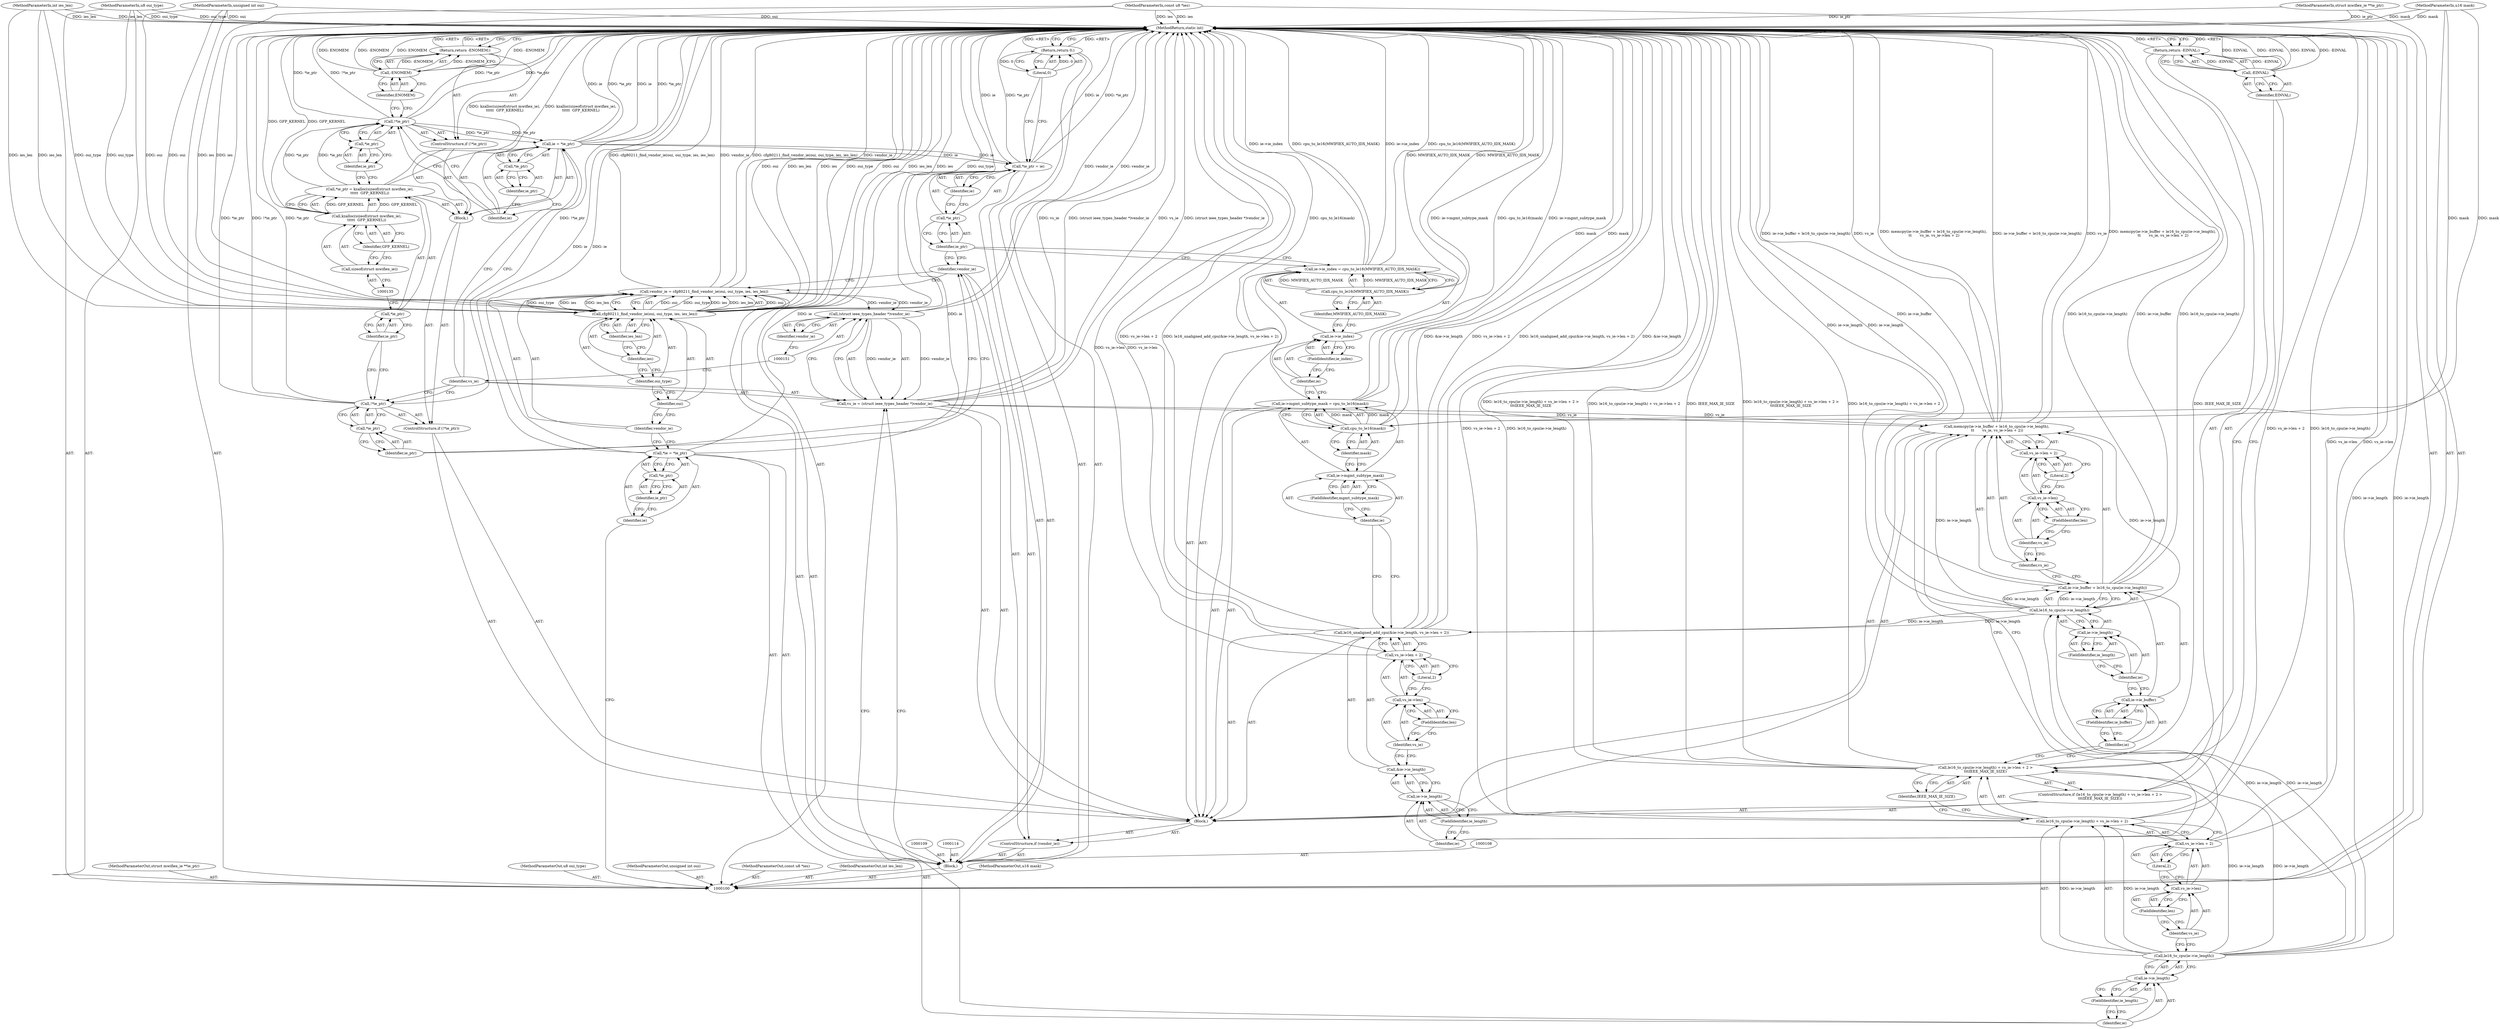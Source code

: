 digraph "0_linux_7caac62ed598a196d6ddf8d9c121e12e082cac3" {
"1000212" [label="(MethodReturn,static int)"];
"1000101" [label="(MethodParameterIn,const u8 *ies)"];
"1000301" [label="(MethodParameterOut,const u8 *ies)"];
"1000102" [label="(MethodParameterIn,int ies_len)"];
"1000302" [label="(MethodParameterOut,int ies_len)"];
"1000122" [label="(ControlStructure,if (vendor_ie))"];
"1000124" [label="(Block,)"];
"1000123" [label="(Identifier,vendor_ie)"];
"1000129" [label="(Block,)"];
"1000125" [label="(ControlStructure,if (!*ie_ptr))"];
"1000126" [label="(Call,!*ie_ptr)"];
"1000127" [label="(Call,*ie_ptr)"];
"1000128" [label="(Identifier,ie_ptr)"];
"1000133" [label="(Call,kzalloc(sizeof(struct mwifiex_ie),\n\t\t\t\t\t  GFP_KERNEL))"];
"1000134" [label="(Call,sizeof(struct mwifiex_ie))"];
"1000130" [label="(Call,*ie_ptr = kzalloc(sizeof(struct mwifiex_ie),\n\t\t\t\t\t  GFP_KERNEL))"];
"1000131" [label="(Call,*ie_ptr)"];
"1000132" [label="(Identifier,ie_ptr)"];
"1000136" [label="(Identifier,GFP_KERNEL)"];
"1000137" [label="(ControlStructure,if (!*ie_ptr))"];
"1000138" [label="(Call,!*ie_ptr)"];
"1000139" [label="(Call,*ie_ptr)"];
"1000140" [label="(Identifier,ie_ptr)"];
"1000142" [label="(Call,-ENOMEM)"];
"1000143" [label="(Identifier,ENOMEM)"];
"1000141" [label="(Return,return -ENOMEM;)"];
"1000144" [label="(Call,ie = *ie_ptr)"];
"1000145" [label="(Identifier,ie)"];
"1000146" [label="(Call,*ie_ptr)"];
"1000147" [label="(Identifier,ie_ptr)"];
"1000150" [label="(Call,(struct ieee_types_header *)vendor_ie)"];
"1000148" [label="(Call,vs_ie = (struct ieee_types_header *)vendor_ie)"];
"1000149" [label="(Identifier,vs_ie)"];
"1000152" [label="(Identifier,vendor_ie)"];
"1000104" [label="(MethodParameterIn,u16 mask)"];
"1000304" [label="(MethodParameterOut,u16 mask)"];
"1000103" [label="(MethodParameterIn,struct mwifiex_ie **ie_ptr)"];
"1000303" [label="(MethodParameterOut,struct mwifiex_ie **ie_ptr)"];
"1000157" [label="(Call,ie->ie_length)"];
"1000158" [label="(Identifier,ie)"];
"1000153" [label="(ControlStructure,if (le16_to_cpu(ie->ie_length) + vs_ie->len + 2 >\n\t\t\tIEEE_MAX_IE_SIZE))"];
"1000159" [label="(FieldIdentifier,ie_length)"];
"1000160" [label="(Call,vs_ie->len + 2)"];
"1000161" [label="(Call,vs_ie->len)"];
"1000162" [label="(Identifier,vs_ie)"];
"1000163" [label="(FieldIdentifier,len)"];
"1000164" [label="(Literal,2)"];
"1000154" [label="(Call,le16_to_cpu(ie->ie_length) + vs_ie->len + 2 >\n\t\t\tIEEE_MAX_IE_SIZE)"];
"1000155" [label="(Call,le16_to_cpu(ie->ie_length) + vs_ie->len + 2)"];
"1000156" [label="(Call,le16_to_cpu(ie->ie_length))"];
"1000165" [label="(Identifier,IEEE_MAX_IE_SIZE)"];
"1000167" [label="(Call,-EINVAL)"];
"1000168" [label="(Identifier,EINVAL)"];
"1000166" [label="(Return,return -EINVAL;)"];
"1000170" [label="(Call,ie->ie_buffer + le16_to_cpu(ie->ie_length))"];
"1000171" [label="(Call,ie->ie_buffer)"];
"1000172" [label="(Identifier,ie)"];
"1000173" [label="(FieldIdentifier,ie_buffer)"];
"1000174" [label="(Call,le16_to_cpu(ie->ie_length))"];
"1000169" [label="(Call,memcpy(ie->ie_buffer + le16_to_cpu(ie->ie_length),\n \t\t       vs_ie, vs_ie->len + 2))"];
"1000175" [label="(Call,ie->ie_length)"];
"1000176" [label="(Identifier,ie)"];
"1000177" [label="(FieldIdentifier,ie_length)"];
"1000178" [label="(Identifier,vs_ie)"];
"1000179" [label="(Call,vs_ie->len + 2)"];
"1000180" [label="(Call,vs_ie->len)"];
"1000181" [label="(Identifier,vs_ie)"];
"1000182" [label="(FieldIdentifier,len)"];
"1000183" [label="(Literal,2)"];
"1000185" [label="(Call,&ie->ie_length)"];
"1000186" [label="(Call,ie->ie_length)"];
"1000187" [label="(Identifier,ie)"];
"1000184" [label="(Call,le16_unaligned_add_cpu(&ie->ie_length, vs_ie->len + 2))"];
"1000188" [label="(FieldIdentifier,ie_length)"];
"1000189" [label="(Call,vs_ie->len + 2)"];
"1000190" [label="(Call,vs_ie->len)"];
"1000191" [label="(Identifier,vs_ie)"];
"1000192" [label="(FieldIdentifier,len)"];
"1000193" [label="(Literal,2)"];
"1000194" [label="(Call,ie->mgmt_subtype_mask = cpu_to_le16(mask))"];
"1000195" [label="(Call,ie->mgmt_subtype_mask)"];
"1000196" [label="(Identifier,ie)"];
"1000198" [label="(Call,cpu_to_le16(mask))"];
"1000199" [label="(Identifier,mask)"];
"1000197" [label="(FieldIdentifier,mgmt_subtype_mask)"];
"1000204" [label="(Call,cpu_to_le16(MWIFIEX_AUTO_IDX_MASK))"];
"1000200" [label="(Call,ie->ie_index = cpu_to_le16(MWIFIEX_AUTO_IDX_MASK))"];
"1000201" [label="(Call,ie->ie_index)"];
"1000202" [label="(Identifier,ie)"];
"1000205" [label="(Identifier,MWIFIEX_AUTO_IDX_MASK)"];
"1000203" [label="(FieldIdentifier,ie_index)"];
"1000106" [label="(MethodParameterIn,u8 oui_type)"];
"1000306" [label="(MethodParameterOut,u8 oui_type)"];
"1000105" [label="(MethodParameterIn,unsigned int oui)"];
"1000305" [label="(MethodParameterOut,unsigned int oui)"];
"1000206" [label="(Call,*ie_ptr = ie)"];
"1000207" [label="(Call,*ie_ptr)"];
"1000209" [label="(Identifier,ie)"];
"1000208" [label="(Identifier,ie_ptr)"];
"1000210" [label="(Return,return 0;)"];
"1000211" [label="(Literal,0)"];
"1000107" [label="(Block,)"];
"1000110" [label="(Call,*ie = *ie_ptr)"];
"1000111" [label="(Identifier,ie)"];
"1000112" [label="(Call,*ie_ptr)"];
"1000113" [label="(Identifier,ie_ptr)"];
"1000115" [label="(Call,vendor_ie = cfg80211_find_vendor_ie(oui, oui_type, ies, ies_len))"];
"1000116" [label="(Identifier,vendor_ie)"];
"1000117" [label="(Call,cfg80211_find_vendor_ie(oui, oui_type, ies, ies_len))"];
"1000118" [label="(Identifier,oui)"];
"1000119" [label="(Identifier,oui_type)"];
"1000120" [label="(Identifier,ies)"];
"1000121" [label="(Identifier,ies_len)"];
"1000212" -> "1000100"  [label="AST: "];
"1000212" -> "1000141"  [label="CFG: "];
"1000212" -> "1000166"  [label="CFG: "];
"1000212" -> "1000210"  [label="CFG: "];
"1000166" -> "1000212"  [label="DDG: <RET>"];
"1000210" -> "1000212"  [label="DDG: <RET>"];
"1000141" -> "1000212"  [label="DDG: <RET>"];
"1000142" -> "1000212"  [label="DDG: -ENOMEM"];
"1000142" -> "1000212"  [label="DDG: ENOMEM"];
"1000206" -> "1000212"  [label="DDG: ie"];
"1000206" -> "1000212"  [label="DDG: *ie_ptr"];
"1000184" -> "1000212"  [label="DDG: &ie->ie_length"];
"1000184" -> "1000212"  [label="DDG: vs_ie->len + 2"];
"1000184" -> "1000212"  [label="DDG: le16_unaligned_add_cpu(&ie->ie_length, vs_ie->len + 2)"];
"1000104" -> "1000212"  [label="DDG: mask"];
"1000105" -> "1000212"  [label="DDG: oui"];
"1000117" -> "1000212"  [label="DDG: oui"];
"1000117" -> "1000212"  [label="DDG: ies_len"];
"1000117" -> "1000212"  [label="DDG: ies"];
"1000117" -> "1000212"  [label="DDG: oui_type"];
"1000154" -> "1000212"  [label="DDG: le16_to_cpu(ie->ie_length) + vs_ie->len + 2 >\n\t\t\tIEEE_MAX_IE_SIZE"];
"1000154" -> "1000212"  [label="DDG: le16_to_cpu(ie->ie_length) + vs_ie->len + 2"];
"1000154" -> "1000212"  [label="DDG: IEEE_MAX_IE_SIZE"];
"1000198" -> "1000212"  [label="DDG: mask"];
"1000144" -> "1000212"  [label="DDG: *ie_ptr"];
"1000144" -> "1000212"  [label="DDG: ie"];
"1000169" -> "1000212"  [label="DDG: vs_ie"];
"1000169" -> "1000212"  [label="DDG: memcpy(ie->ie_buffer + le16_to_cpu(ie->ie_length),\n \t\t       vs_ie, vs_ie->len + 2)"];
"1000169" -> "1000212"  [label="DDG: ie->ie_buffer + le16_to_cpu(ie->ie_length)"];
"1000115" -> "1000212"  [label="DDG: cfg80211_find_vendor_ie(oui, oui_type, ies, ies_len)"];
"1000115" -> "1000212"  [label="DDG: vendor_ie"];
"1000167" -> "1000212"  [label="DDG: EINVAL"];
"1000167" -> "1000212"  [label="DDG: -EINVAL"];
"1000126" -> "1000212"  [label="DDG: !*ie_ptr"];
"1000126" -> "1000212"  [label="DDG: *ie_ptr"];
"1000200" -> "1000212"  [label="DDG: ie->ie_index"];
"1000200" -> "1000212"  [label="DDG: cpu_to_le16(MWIFIEX_AUTO_IDX_MASK)"];
"1000189" -> "1000212"  [label="DDG: vs_ie->len"];
"1000156" -> "1000212"  [label="DDG: ie->ie_length"];
"1000155" -> "1000212"  [label="DDG: vs_ie->len + 2"];
"1000155" -> "1000212"  [label="DDG: le16_to_cpu(ie->ie_length)"];
"1000138" -> "1000212"  [label="DDG: *ie_ptr"];
"1000138" -> "1000212"  [label="DDG: !*ie_ptr"];
"1000194" -> "1000212"  [label="DDG: ie->mgmt_subtype_mask"];
"1000194" -> "1000212"  [label="DDG: cpu_to_le16(mask)"];
"1000150" -> "1000212"  [label="DDG: vendor_ie"];
"1000103" -> "1000212"  [label="DDG: ie_ptr"];
"1000148" -> "1000212"  [label="DDG: vs_ie"];
"1000148" -> "1000212"  [label="DDG: (struct ieee_types_header *)vendor_ie"];
"1000130" -> "1000212"  [label="DDG: kzalloc(sizeof(struct mwifiex_ie),\n\t\t\t\t\t  GFP_KERNEL)"];
"1000102" -> "1000212"  [label="DDG: ies_len"];
"1000101" -> "1000212"  [label="DDG: ies"];
"1000133" -> "1000212"  [label="DDG: GFP_KERNEL"];
"1000170" -> "1000212"  [label="DDG: ie->ie_buffer"];
"1000170" -> "1000212"  [label="DDG: le16_to_cpu(ie->ie_length)"];
"1000204" -> "1000212"  [label="DDG: MWIFIEX_AUTO_IDX_MASK"];
"1000110" -> "1000212"  [label="DDG: ie"];
"1000160" -> "1000212"  [label="DDG: vs_ie->len"];
"1000106" -> "1000212"  [label="DDG: oui_type"];
"1000174" -> "1000212"  [label="DDG: ie->ie_length"];
"1000101" -> "1000100"  [label="AST: "];
"1000101" -> "1000212"  [label="DDG: ies"];
"1000101" -> "1000117"  [label="DDG: ies"];
"1000301" -> "1000100"  [label="AST: "];
"1000102" -> "1000100"  [label="AST: "];
"1000102" -> "1000212"  [label="DDG: ies_len"];
"1000102" -> "1000117"  [label="DDG: ies_len"];
"1000302" -> "1000100"  [label="AST: "];
"1000122" -> "1000107"  [label="AST: "];
"1000123" -> "1000122"  [label="AST: "];
"1000124" -> "1000122"  [label="AST: "];
"1000124" -> "1000122"  [label="AST: "];
"1000125" -> "1000124"  [label="AST: "];
"1000148" -> "1000124"  [label="AST: "];
"1000153" -> "1000124"  [label="AST: "];
"1000169" -> "1000124"  [label="AST: "];
"1000184" -> "1000124"  [label="AST: "];
"1000194" -> "1000124"  [label="AST: "];
"1000200" -> "1000124"  [label="AST: "];
"1000123" -> "1000122"  [label="AST: "];
"1000123" -> "1000115"  [label="CFG: "];
"1000128" -> "1000123"  [label="CFG: "];
"1000208" -> "1000123"  [label="CFG: "];
"1000129" -> "1000125"  [label="AST: "];
"1000130" -> "1000129"  [label="AST: "];
"1000137" -> "1000129"  [label="AST: "];
"1000144" -> "1000129"  [label="AST: "];
"1000125" -> "1000124"  [label="AST: "];
"1000126" -> "1000125"  [label="AST: "];
"1000129" -> "1000125"  [label="AST: "];
"1000126" -> "1000125"  [label="AST: "];
"1000126" -> "1000127"  [label="CFG: "];
"1000127" -> "1000126"  [label="AST: "];
"1000132" -> "1000126"  [label="CFG: "];
"1000149" -> "1000126"  [label="CFG: "];
"1000126" -> "1000212"  [label="DDG: !*ie_ptr"];
"1000126" -> "1000212"  [label="DDG: *ie_ptr"];
"1000127" -> "1000126"  [label="AST: "];
"1000127" -> "1000128"  [label="CFG: "];
"1000128" -> "1000127"  [label="AST: "];
"1000126" -> "1000127"  [label="CFG: "];
"1000128" -> "1000127"  [label="AST: "];
"1000128" -> "1000123"  [label="CFG: "];
"1000127" -> "1000128"  [label="CFG: "];
"1000133" -> "1000130"  [label="AST: "];
"1000133" -> "1000136"  [label="CFG: "];
"1000134" -> "1000133"  [label="AST: "];
"1000136" -> "1000133"  [label="AST: "];
"1000130" -> "1000133"  [label="CFG: "];
"1000133" -> "1000212"  [label="DDG: GFP_KERNEL"];
"1000133" -> "1000130"  [label="DDG: GFP_KERNEL"];
"1000134" -> "1000133"  [label="AST: "];
"1000134" -> "1000135"  [label="CFG: "];
"1000135" -> "1000134"  [label="AST: "];
"1000136" -> "1000134"  [label="CFG: "];
"1000130" -> "1000129"  [label="AST: "];
"1000130" -> "1000133"  [label="CFG: "];
"1000131" -> "1000130"  [label="AST: "];
"1000133" -> "1000130"  [label="AST: "];
"1000140" -> "1000130"  [label="CFG: "];
"1000130" -> "1000212"  [label="DDG: kzalloc(sizeof(struct mwifiex_ie),\n\t\t\t\t\t  GFP_KERNEL)"];
"1000133" -> "1000130"  [label="DDG: GFP_KERNEL"];
"1000130" -> "1000138"  [label="DDG: *ie_ptr"];
"1000131" -> "1000130"  [label="AST: "];
"1000131" -> "1000132"  [label="CFG: "];
"1000132" -> "1000131"  [label="AST: "];
"1000135" -> "1000131"  [label="CFG: "];
"1000132" -> "1000131"  [label="AST: "];
"1000132" -> "1000126"  [label="CFG: "];
"1000131" -> "1000132"  [label="CFG: "];
"1000136" -> "1000133"  [label="AST: "];
"1000136" -> "1000134"  [label="CFG: "];
"1000133" -> "1000136"  [label="CFG: "];
"1000137" -> "1000129"  [label="AST: "];
"1000138" -> "1000137"  [label="AST: "];
"1000141" -> "1000137"  [label="AST: "];
"1000138" -> "1000137"  [label="AST: "];
"1000138" -> "1000139"  [label="CFG: "];
"1000139" -> "1000138"  [label="AST: "];
"1000143" -> "1000138"  [label="CFG: "];
"1000145" -> "1000138"  [label="CFG: "];
"1000138" -> "1000212"  [label="DDG: *ie_ptr"];
"1000138" -> "1000212"  [label="DDG: !*ie_ptr"];
"1000130" -> "1000138"  [label="DDG: *ie_ptr"];
"1000138" -> "1000144"  [label="DDG: *ie_ptr"];
"1000139" -> "1000138"  [label="AST: "];
"1000139" -> "1000140"  [label="CFG: "];
"1000140" -> "1000139"  [label="AST: "];
"1000138" -> "1000139"  [label="CFG: "];
"1000140" -> "1000139"  [label="AST: "];
"1000140" -> "1000130"  [label="CFG: "];
"1000139" -> "1000140"  [label="CFG: "];
"1000142" -> "1000141"  [label="AST: "];
"1000142" -> "1000143"  [label="CFG: "];
"1000143" -> "1000142"  [label="AST: "];
"1000141" -> "1000142"  [label="CFG: "];
"1000142" -> "1000212"  [label="DDG: -ENOMEM"];
"1000142" -> "1000212"  [label="DDG: ENOMEM"];
"1000142" -> "1000141"  [label="DDG: -ENOMEM"];
"1000143" -> "1000142"  [label="AST: "];
"1000143" -> "1000138"  [label="CFG: "];
"1000142" -> "1000143"  [label="CFG: "];
"1000141" -> "1000137"  [label="AST: "];
"1000141" -> "1000142"  [label="CFG: "];
"1000142" -> "1000141"  [label="AST: "];
"1000212" -> "1000141"  [label="CFG: "];
"1000141" -> "1000212"  [label="DDG: <RET>"];
"1000142" -> "1000141"  [label="DDG: -ENOMEM"];
"1000144" -> "1000129"  [label="AST: "];
"1000144" -> "1000146"  [label="CFG: "];
"1000145" -> "1000144"  [label="AST: "];
"1000146" -> "1000144"  [label="AST: "];
"1000149" -> "1000144"  [label="CFG: "];
"1000144" -> "1000212"  [label="DDG: *ie_ptr"];
"1000144" -> "1000212"  [label="DDG: ie"];
"1000138" -> "1000144"  [label="DDG: *ie_ptr"];
"1000144" -> "1000206"  [label="DDG: ie"];
"1000145" -> "1000144"  [label="AST: "];
"1000145" -> "1000138"  [label="CFG: "];
"1000147" -> "1000145"  [label="CFG: "];
"1000146" -> "1000144"  [label="AST: "];
"1000146" -> "1000147"  [label="CFG: "];
"1000147" -> "1000146"  [label="AST: "];
"1000144" -> "1000146"  [label="CFG: "];
"1000147" -> "1000146"  [label="AST: "];
"1000147" -> "1000145"  [label="CFG: "];
"1000146" -> "1000147"  [label="CFG: "];
"1000150" -> "1000148"  [label="AST: "];
"1000150" -> "1000152"  [label="CFG: "];
"1000151" -> "1000150"  [label="AST: "];
"1000152" -> "1000150"  [label="AST: "];
"1000148" -> "1000150"  [label="CFG: "];
"1000150" -> "1000212"  [label="DDG: vendor_ie"];
"1000150" -> "1000148"  [label="DDG: vendor_ie"];
"1000115" -> "1000150"  [label="DDG: vendor_ie"];
"1000148" -> "1000124"  [label="AST: "];
"1000148" -> "1000150"  [label="CFG: "];
"1000149" -> "1000148"  [label="AST: "];
"1000150" -> "1000148"  [label="AST: "];
"1000158" -> "1000148"  [label="CFG: "];
"1000148" -> "1000212"  [label="DDG: vs_ie"];
"1000148" -> "1000212"  [label="DDG: (struct ieee_types_header *)vendor_ie"];
"1000150" -> "1000148"  [label="DDG: vendor_ie"];
"1000148" -> "1000169"  [label="DDG: vs_ie"];
"1000149" -> "1000148"  [label="AST: "];
"1000149" -> "1000144"  [label="CFG: "];
"1000149" -> "1000126"  [label="CFG: "];
"1000151" -> "1000149"  [label="CFG: "];
"1000152" -> "1000150"  [label="AST: "];
"1000152" -> "1000151"  [label="CFG: "];
"1000150" -> "1000152"  [label="CFG: "];
"1000104" -> "1000100"  [label="AST: "];
"1000104" -> "1000212"  [label="DDG: mask"];
"1000104" -> "1000198"  [label="DDG: mask"];
"1000304" -> "1000100"  [label="AST: "];
"1000103" -> "1000100"  [label="AST: "];
"1000103" -> "1000212"  [label="DDG: ie_ptr"];
"1000303" -> "1000100"  [label="AST: "];
"1000157" -> "1000156"  [label="AST: "];
"1000157" -> "1000159"  [label="CFG: "];
"1000158" -> "1000157"  [label="AST: "];
"1000159" -> "1000157"  [label="AST: "];
"1000156" -> "1000157"  [label="CFG: "];
"1000158" -> "1000157"  [label="AST: "];
"1000158" -> "1000148"  [label="CFG: "];
"1000159" -> "1000158"  [label="CFG: "];
"1000153" -> "1000124"  [label="AST: "];
"1000154" -> "1000153"  [label="AST: "];
"1000166" -> "1000153"  [label="AST: "];
"1000159" -> "1000157"  [label="AST: "];
"1000159" -> "1000158"  [label="CFG: "];
"1000157" -> "1000159"  [label="CFG: "];
"1000160" -> "1000155"  [label="AST: "];
"1000160" -> "1000164"  [label="CFG: "];
"1000161" -> "1000160"  [label="AST: "];
"1000164" -> "1000160"  [label="AST: "];
"1000155" -> "1000160"  [label="CFG: "];
"1000160" -> "1000212"  [label="DDG: vs_ie->len"];
"1000161" -> "1000160"  [label="AST: "];
"1000161" -> "1000163"  [label="CFG: "];
"1000162" -> "1000161"  [label="AST: "];
"1000163" -> "1000161"  [label="AST: "];
"1000164" -> "1000161"  [label="CFG: "];
"1000162" -> "1000161"  [label="AST: "];
"1000162" -> "1000156"  [label="CFG: "];
"1000163" -> "1000162"  [label="CFG: "];
"1000163" -> "1000161"  [label="AST: "];
"1000163" -> "1000162"  [label="CFG: "];
"1000161" -> "1000163"  [label="CFG: "];
"1000164" -> "1000160"  [label="AST: "];
"1000164" -> "1000161"  [label="CFG: "];
"1000160" -> "1000164"  [label="CFG: "];
"1000154" -> "1000153"  [label="AST: "];
"1000154" -> "1000165"  [label="CFG: "];
"1000155" -> "1000154"  [label="AST: "];
"1000165" -> "1000154"  [label="AST: "];
"1000168" -> "1000154"  [label="CFG: "];
"1000172" -> "1000154"  [label="CFG: "];
"1000154" -> "1000212"  [label="DDG: le16_to_cpu(ie->ie_length) + vs_ie->len + 2 >\n\t\t\tIEEE_MAX_IE_SIZE"];
"1000154" -> "1000212"  [label="DDG: le16_to_cpu(ie->ie_length) + vs_ie->len + 2"];
"1000154" -> "1000212"  [label="DDG: IEEE_MAX_IE_SIZE"];
"1000156" -> "1000154"  [label="DDG: ie->ie_length"];
"1000155" -> "1000154"  [label="AST: "];
"1000155" -> "1000160"  [label="CFG: "];
"1000156" -> "1000155"  [label="AST: "];
"1000160" -> "1000155"  [label="AST: "];
"1000165" -> "1000155"  [label="CFG: "];
"1000155" -> "1000212"  [label="DDG: vs_ie->len + 2"];
"1000155" -> "1000212"  [label="DDG: le16_to_cpu(ie->ie_length)"];
"1000156" -> "1000155"  [label="DDG: ie->ie_length"];
"1000156" -> "1000155"  [label="AST: "];
"1000156" -> "1000157"  [label="CFG: "];
"1000157" -> "1000156"  [label="AST: "];
"1000162" -> "1000156"  [label="CFG: "];
"1000156" -> "1000212"  [label="DDG: ie->ie_length"];
"1000156" -> "1000154"  [label="DDG: ie->ie_length"];
"1000156" -> "1000155"  [label="DDG: ie->ie_length"];
"1000156" -> "1000174"  [label="DDG: ie->ie_length"];
"1000165" -> "1000154"  [label="AST: "];
"1000165" -> "1000155"  [label="CFG: "];
"1000154" -> "1000165"  [label="CFG: "];
"1000167" -> "1000166"  [label="AST: "];
"1000167" -> "1000168"  [label="CFG: "];
"1000168" -> "1000167"  [label="AST: "];
"1000166" -> "1000167"  [label="CFG: "];
"1000167" -> "1000212"  [label="DDG: EINVAL"];
"1000167" -> "1000212"  [label="DDG: -EINVAL"];
"1000167" -> "1000166"  [label="DDG: -EINVAL"];
"1000168" -> "1000167"  [label="AST: "];
"1000168" -> "1000154"  [label="CFG: "];
"1000167" -> "1000168"  [label="CFG: "];
"1000166" -> "1000153"  [label="AST: "];
"1000166" -> "1000167"  [label="CFG: "];
"1000167" -> "1000166"  [label="AST: "];
"1000212" -> "1000166"  [label="CFG: "];
"1000166" -> "1000212"  [label="DDG: <RET>"];
"1000167" -> "1000166"  [label="DDG: -EINVAL"];
"1000170" -> "1000169"  [label="AST: "];
"1000170" -> "1000174"  [label="CFG: "];
"1000171" -> "1000170"  [label="AST: "];
"1000174" -> "1000170"  [label="AST: "];
"1000178" -> "1000170"  [label="CFG: "];
"1000170" -> "1000212"  [label="DDG: ie->ie_buffer"];
"1000170" -> "1000212"  [label="DDG: le16_to_cpu(ie->ie_length)"];
"1000174" -> "1000170"  [label="DDG: ie->ie_length"];
"1000171" -> "1000170"  [label="AST: "];
"1000171" -> "1000173"  [label="CFG: "];
"1000172" -> "1000171"  [label="AST: "];
"1000173" -> "1000171"  [label="AST: "];
"1000176" -> "1000171"  [label="CFG: "];
"1000172" -> "1000171"  [label="AST: "];
"1000172" -> "1000154"  [label="CFG: "];
"1000173" -> "1000172"  [label="CFG: "];
"1000173" -> "1000171"  [label="AST: "];
"1000173" -> "1000172"  [label="CFG: "];
"1000171" -> "1000173"  [label="CFG: "];
"1000174" -> "1000170"  [label="AST: "];
"1000174" -> "1000175"  [label="CFG: "];
"1000175" -> "1000174"  [label="AST: "];
"1000170" -> "1000174"  [label="CFG: "];
"1000174" -> "1000212"  [label="DDG: ie->ie_length"];
"1000174" -> "1000169"  [label="DDG: ie->ie_length"];
"1000174" -> "1000170"  [label="DDG: ie->ie_length"];
"1000156" -> "1000174"  [label="DDG: ie->ie_length"];
"1000174" -> "1000184"  [label="DDG: ie->ie_length"];
"1000169" -> "1000124"  [label="AST: "];
"1000169" -> "1000179"  [label="CFG: "];
"1000170" -> "1000169"  [label="AST: "];
"1000178" -> "1000169"  [label="AST: "];
"1000179" -> "1000169"  [label="AST: "];
"1000187" -> "1000169"  [label="CFG: "];
"1000169" -> "1000212"  [label="DDG: vs_ie"];
"1000169" -> "1000212"  [label="DDG: memcpy(ie->ie_buffer + le16_to_cpu(ie->ie_length),\n \t\t       vs_ie, vs_ie->len + 2)"];
"1000169" -> "1000212"  [label="DDG: ie->ie_buffer + le16_to_cpu(ie->ie_length)"];
"1000174" -> "1000169"  [label="DDG: ie->ie_length"];
"1000148" -> "1000169"  [label="DDG: vs_ie"];
"1000175" -> "1000174"  [label="AST: "];
"1000175" -> "1000177"  [label="CFG: "];
"1000176" -> "1000175"  [label="AST: "];
"1000177" -> "1000175"  [label="AST: "];
"1000174" -> "1000175"  [label="CFG: "];
"1000176" -> "1000175"  [label="AST: "];
"1000176" -> "1000171"  [label="CFG: "];
"1000177" -> "1000176"  [label="CFG: "];
"1000177" -> "1000175"  [label="AST: "];
"1000177" -> "1000176"  [label="CFG: "];
"1000175" -> "1000177"  [label="CFG: "];
"1000178" -> "1000169"  [label="AST: "];
"1000178" -> "1000170"  [label="CFG: "];
"1000181" -> "1000178"  [label="CFG: "];
"1000179" -> "1000169"  [label="AST: "];
"1000179" -> "1000183"  [label="CFG: "];
"1000180" -> "1000179"  [label="AST: "];
"1000183" -> "1000179"  [label="AST: "];
"1000169" -> "1000179"  [label="CFG: "];
"1000180" -> "1000179"  [label="AST: "];
"1000180" -> "1000182"  [label="CFG: "];
"1000181" -> "1000180"  [label="AST: "];
"1000182" -> "1000180"  [label="AST: "];
"1000183" -> "1000180"  [label="CFG: "];
"1000181" -> "1000180"  [label="AST: "];
"1000181" -> "1000178"  [label="CFG: "];
"1000182" -> "1000181"  [label="CFG: "];
"1000182" -> "1000180"  [label="AST: "];
"1000182" -> "1000181"  [label="CFG: "];
"1000180" -> "1000182"  [label="CFG: "];
"1000183" -> "1000179"  [label="AST: "];
"1000183" -> "1000180"  [label="CFG: "];
"1000179" -> "1000183"  [label="CFG: "];
"1000185" -> "1000184"  [label="AST: "];
"1000185" -> "1000186"  [label="CFG: "];
"1000186" -> "1000185"  [label="AST: "];
"1000191" -> "1000185"  [label="CFG: "];
"1000186" -> "1000185"  [label="AST: "];
"1000186" -> "1000188"  [label="CFG: "];
"1000187" -> "1000186"  [label="AST: "];
"1000188" -> "1000186"  [label="AST: "];
"1000185" -> "1000186"  [label="CFG: "];
"1000187" -> "1000186"  [label="AST: "];
"1000187" -> "1000169"  [label="CFG: "];
"1000188" -> "1000187"  [label="CFG: "];
"1000184" -> "1000124"  [label="AST: "];
"1000184" -> "1000189"  [label="CFG: "];
"1000185" -> "1000184"  [label="AST: "];
"1000189" -> "1000184"  [label="AST: "];
"1000196" -> "1000184"  [label="CFG: "];
"1000184" -> "1000212"  [label="DDG: &ie->ie_length"];
"1000184" -> "1000212"  [label="DDG: vs_ie->len + 2"];
"1000184" -> "1000212"  [label="DDG: le16_unaligned_add_cpu(&ie->ie_length, vs_ie->len + 2)"];
"1000174" -> "1000184"  [label="DDG: ie->ie_length"];
"1000188" -> "1000186"  [label="AST: "];
"1000188" -> "1000187"  [label="CFG: "];
"1000186" -> "1000188"  [label="CFG: "];
"1000189" -> "1000184"  [label="AST: "];
"1000189" -> "1000193"  [label="CFG: "];
"1000190" -> "1000189"  [label="AST: "];
"1000193" -> "1000189"  [label="AST: "];
"1000184" -> "1000189"  [label="CFG: "];
"1000189" -> "1000212"  [label="DDG: vs_ie->len"];
"1000190" -> "1000189"  [label="AST: "];
"1000190" -> "1000192"  [label="CFG: "];
"1000191" -> "1000190"  [label="AST: "];
"1000192" -> "1000190"  [label="AST: "];
"1000193" -> "1000190"  [label="CFG: "];
"1000191" -> "1000190"  [label="AST: "];
"1000191" -> "1000185"  [label="CFG: "];
"1000192" -> "1000191"  [label="CFG: "];
"1000192" -> "1000190"  [label="AST: "];
"1000192" -> "1000191"  [label="CFG: "];
"1000190" -> "1000192"  [label="CFG: "];
"1000193" -> "1000189"  [label="AST: "];
"1000193" -> "1000190"  [label="CFG: "];
"1000189" -> "1000193"  [label="CFG: "];
"1000194" -> "1000124"  [label="AST: "];
"1000194" -> "1000198"  [label="CFG: "];
"1000195" -> "1000194"  [label="AST: "];
"1000198" -> "1000194"  [label="AST: "];
"1000202" -> "1000194"  [label="CFG: "];
"1000194" -> "1000212"  [label="DDG: ie->mgmt_subtype_mask"];
"1000194" -> "1000212"  [label="DDG: cpu_to_le16(mask)"];
"1000198" -> "1000194"  [label="DDG: mask"];
"1000195" -> "1000194"  [label="AST: "];
"1000195" -> "1000197"  [label="CFG: "];
"1000196" -> "1000195"  [label="AST: "];
"1000197" -> "1000195"  [label="AST: "];
"1000199" -> "1000195"  [label="CFG: "];
"1000196" -> "1000195"  [label="AST: "];
"1000196" -> "1000184"  [label="CFG: "];
"1000197" -> "1000196"  [label="CFG: "];
"1000198" -> "1000194"  [label="AST: "];
"1000198" -> "1000199"  [label="CFG: "];
"1000199" -> "1000198"  [label="AST: "];
"1000194" -> "1000198"  [label="CFG: "];
"1000198" -> "1000212"  [label="DDG: mask"];
"1000198" -> "1000194"  [label="DDG: mask"];
"1000104" -> "1000198"  [label="DDG: mask"];
"1000199" -> "1000198"  [label="AST: "];
"1000199" -> "1000195"  [label="CFG: "];
"1000198" -> "1000199"  [label="CFG: "];
"1000197" -> "1000195"  [label="AST: "];
"1000197" -> "1000196"  [label="CFG: "];
"1000195" -> "1000197"  [label="CFG: "];
"1000204" -> "1000200"  [label="AST: "];
"1000204" -> "1000205"  [label="CFG: "];
"1000205" -> "1000204"  [label="AST: "];
"1000200" -> "1000204"  [label="CFG: "];
"1000204" -> "1000212"  [label="DDG: MWIFIEX_AUTO_IDX_MASK"];
"1000204" -> "1000200"  [label="DDG: MWIFIEX_AUTO_IDX_MASK"];
"1000200" -> "1000124"  [label="AST: "];
"1000200" -> "1000204"  [label="CFG: "];
"1000201" -> "1000200"  [label="AST: "];
"1000204" -> "1000200"  [label="AST: "];
"1000208" -> "1000200"  [label="CFG: "];
"1000200" -> "1000212"  [label="DDG: ie->ie_index"];
"1000200" -> "1000212"  [label="DDG: cpu_to_le16(MWIFIEX_AUTO_IDX_MASK)"];
"1000204" -> "1000200"  [label="DDG: MWIFIEX_AUTO_IDX_MASK"];
"1000201" -> "1000200"  [label="AST: "];
"1000201" -> "1000203"  [label="CFG: "];
"1000202" -> "1000201"  [label="AST: "];
"1000203" -> "1000201"  [label="AST: "];
"1000205" -> "1000201"  [label="CFG: "];
"1000202" -> "1000201"  [label="AST: "];
"1000202" -> "1000194"  [label="CFG: "];
"1000203" -> "1000202"  [label="CFG: "];
"1000205" -> "1000204"  [label="AST: "];
"1000205" -> "1000201"  [label="CFG: "];
"1000204" -> "1000205"  [label="CFG: "];
"1000203" -> "1000201"  [label="AST: "];
"1000203" -> "1000202"  [label="CFG: "];
"1000201" -> "1000203"  [label="CFG: "];
"1000106" -> "1000100"  [label="AST: "];
"1000106" -> "1000212"  [label="DDG: oui_type"];
"1000106" -> "1000117"  [label="DDG: oui_type"];
"1000306" -> "1000100"  [label="AST: "];
"1000105" -> "1000100"  [label="AST: "];
"1000105" -> "1000212"  [label="DDG: oui"];
"1000105" -> "1000117"  [label="DDG: oui"];
"1000305" -> "1000100"  [label="AST: "];
"1000206" -> "1000107"  [label="AST: "];
"1000206" -> "1000209"  [label="CFG: "];
"1000207" -> "1000206"  [label="AST: "];
"1000209" -> "1000206"  [label="AST: "];
"1000211" -> "1000206"  [label="CFG: "];
"1000206" -> "1000212"  [label="DDG: ie"];
"1000206" -> "1000212"  [label="DDG: *ie_ptr"];
"1000144" -> "1000206"  [label="DDG: ie"];
"1000110" -> "1000206"  [label="DDG: ie"];
"1000207" -> "1000206"  [label="AST: "];
"1000207" -> "1000208"  [label="CFG: "];
"1000208" -> "1000207"  [label="AST: "];
"1000209" -> "1000207"  [label="CFG: "];
"1000209" -> "1000206"  [label="AST: "];
"1000209" -> "1000207"  [label="CFG: "];
"1000206" -> "1000209"  [label="CFG: "];
"1000208" -> "1000207"  [label="AST: "];
"1000208" -> "1000200"  [label="CFG: "];
"1000208" -> "1000123"  [label="CFG: "];
"1000207" -> "1000208"  [label="CFG: "];
"1000210" -> "1000107"  [label="AST: "];
"1000210" -> "1000211"  [label="CFG: "];
"1000211" -> "1000210"  [label="AST: "];
"1000212" -> "1000210"  [label="CFG: "];
"1000210" -> "1000212"  [label="DDG: <RET>"];
"1000211" -> "1000210"  [label="DDG: 0"];
"1000211" -> "1000210"  [label="AST: "];
"1000211" -> "1000206"  [label="CFG: "];
"1000210" -> "1000211"  [label="CFG: "];
"1000211" -> "1000210"  [label="DDG: 0"];
"1000107" -> "1000100"  [label="AST: "];
"1000108" -> "1000107"  [label="AST: "];
"1000109" -> "1000107"  [label="AST: "];
"1000110" -> "1000107"  [label="AST: "];
"1000114" -> "1000107"  [label="AST: "];
"1000115" -> "1000107"  [label="AST: "];
"1000122" -> "1000107"  [label="AST: "];
"1000206" -> "1000107"  [label="AST: "];
"1000210" -> "1000107"  [label="AST: "];
"1000110" -> "1000107"  [label="AST: "];
"1000110" -> "1000112"  [label="CFG: "];
"1000111" -> "1000110"  [label="AST: "];
"1000112" -> "1000110"  [label="AST: "];
"1000116" -> "1000110"  [label="CFG: "];
"1000110" -> "1000212"  [label="DDG: ie"];
"1000110" -> "1000206"  [label="DDG: ie"];
"1000111" -> "1000110"  [label="AST: "];
"1000111" -> "1000100"  [label="CFG: "];
"1000113" -> "1000111"  [label="CFG: "];
"1000112" -> "1000110"  [label="AST: "];
"1000112" -> "1000113"  [label="CFG: "];
"1000113" -> "1000112"  [label="AST: "];
"1000110" -> "1000112"  [label="CFG: "];
"1000113" -> "1000112"  [label="AST: "];
"1000113" -> "1000111"  [label="CFG: "];
"1000112" -> "1000113"  [label="CFG: "];
"1000115" -> "1000107"  [label="AST: "];
"1000115" -> "1000117"  [label="CFG: "];
"1000116" -> "1000115"  [label="AST: "];
"1000117" -> "1000115"  [label="AST: "];
"1000123" -> "1000115"  [label="CFG: "];
"1000115" -> "1000212"  [label="DDG: cfg80211_find_vendor_ie(oui, oui_type, ies, ies_len)"];
"1000115" -> "1000212"  [label="DDG: vendor_ie"];
"1000117" -> "1000115"  [label="DDG: oui"];
"1000117" -> "1000115"  [label="DDG: oui_type"];
"1000117" -> "1000115"  [label="DDG: ies"];
"1000117" -> "1000115"  [label="DDG: ies_len"];
"1000115" -> "1000150"  [label="DDG: vendor_ie"];
"1000116" -> "1000115"  [label="AST: "];
"1000116" -> "1000110"  [label="CFG: "];
"1000118" -> "1000116"  [label="CFG: "];
"1000117" -> "1000115"  [label="AST: "];
"1000117" -> "1000121"  [label="CFG: "];
"1000118" -> "1000117"  [label="AST: "];
"1000119" -> "1000117"  [label="AST: "];
"1000120" -> "1000117"  [label="AST: "];
"1000121" -> "1000117"  [label="AST: "];
"1000115" -> "1000117"  [label="CFG: "];
"1000117" -> "1000212"  [label="DDG: oui"];
"1000117" -> "1000212"  [label="DDG: ies_len"];
"1000117" -> "1000212"  [label="DDG: ies"];
"1000117" -> "1000212"  [label="DDG: oui_type"];
"1000117" -> "1000115"  [label="DDG: oui"];
"1000117" -> "1000115"  [label="DDG: oui_type"];
"1000117" -> "1000115"  [label="DDG: ies"];
"1000117" -> "1000115"  [label="DDG: ies_len"];
"1000105" -> "1000117"  [label="DDG: oui"];
"1000106" -> "1000117"  [label="DDG: oui_type"];
"1000101" -> "1000117"  [label="DDG: ies"];
"1000102" -> "1000117"  [label="DDG: ies_len"];
"1000118" -> "1000117"  [label="AST: "];
"1000118" -> "1000116"  [label="CFG: "];
"1000119" -> "1000118"  [label="CFG: "];
"1000119" -> "1000117"  [label="AST: "];
"1000119" -> "1000118"  [label="CFG: "];
"1000120" -> "1000119"  [label="CFG: "];
"1000120" -> "1000117"  [label="AST: "];
"1000120" -> "1000119"  [label="CFG: "];
"1000121" -> "1000120"  [label="CFG: "];
"1000121" -> "1000117"  [label="AST: "];
"1000121" -> "1000120"  [label="CFG: "];
"1000117" -> "1000121"  [label="CFG: "];
}
